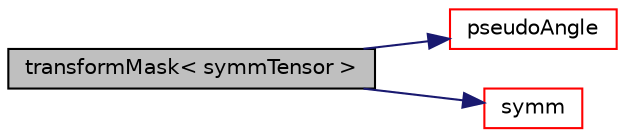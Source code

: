 digraph "transformMask&lt; symmTensor &gt;"
{
  bgcolor="transparent";
  edge [fontname="Helvetica",fontsize="10",labelfontname="Helvetica",labelfontsize="10"];
  node [fontname="Helvetica",fontsize="10",shape=record];
  rankdir="LR";
  Node1 [label="transformMask\< symmTensor \>",height=0.2,width=0.4,color="black", fillcolor="grey75", style="filled", fontcolor="black"];
  Node1 -> Node2 [color="midnightblue",fontsize="10",style="solid",fontname="Helvetica"];
  Node2 [label="pseudoAngle",height=0.2,width=0.4,color="red",URL="$a10936.html#aa9ca3552ea22ee09d1a028d177954ed0",tooltip="Estimate angle of vec in coordinate system (e0, e1, e0^e1). "];
  Node1 -> Node3 [color="midnightblue",fontsize="10",style="solid",fontname="Helvetica"];
  Node3 [label="symm",height=0.2,width=0.4,color="red",URL="$a10936.html#a112755faabb5ff081d7a25a936a1d3c4"];
}
